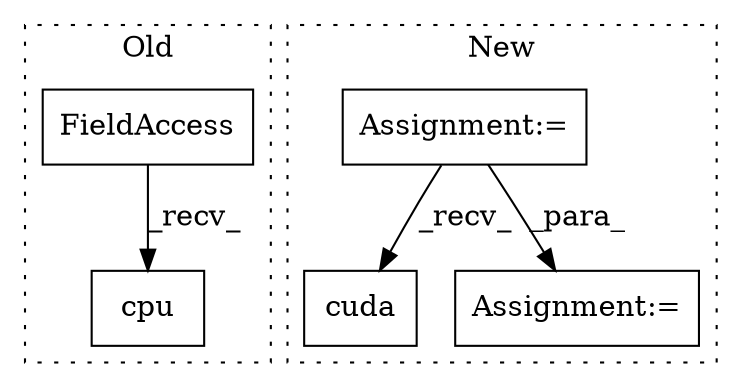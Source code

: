 digraph G {
subgraph cluster0 {
1 [label="cpu" a="32" s="430" l="5" shape="box"];
5 [label="FieldAccess" a="22" s="419" l="10" shape="box"];
label = "Old";
style="dotted";
}
subgraph cluster1 {
2 [label="cuda" a="32" s="1030" l="6" shape="box"];
3 [label="Assignment:=" a="7" s="478" l="1" shape="box"];
4 [label="Assignment:=" a="7" s="1145" l="1" shape="box"];
label = "New";
style="dotted";
}
3 -> 2 [label="_recv_"];
3 -> 4 [label="_para_"];
5 -> 1 [label="_recv_"];
}